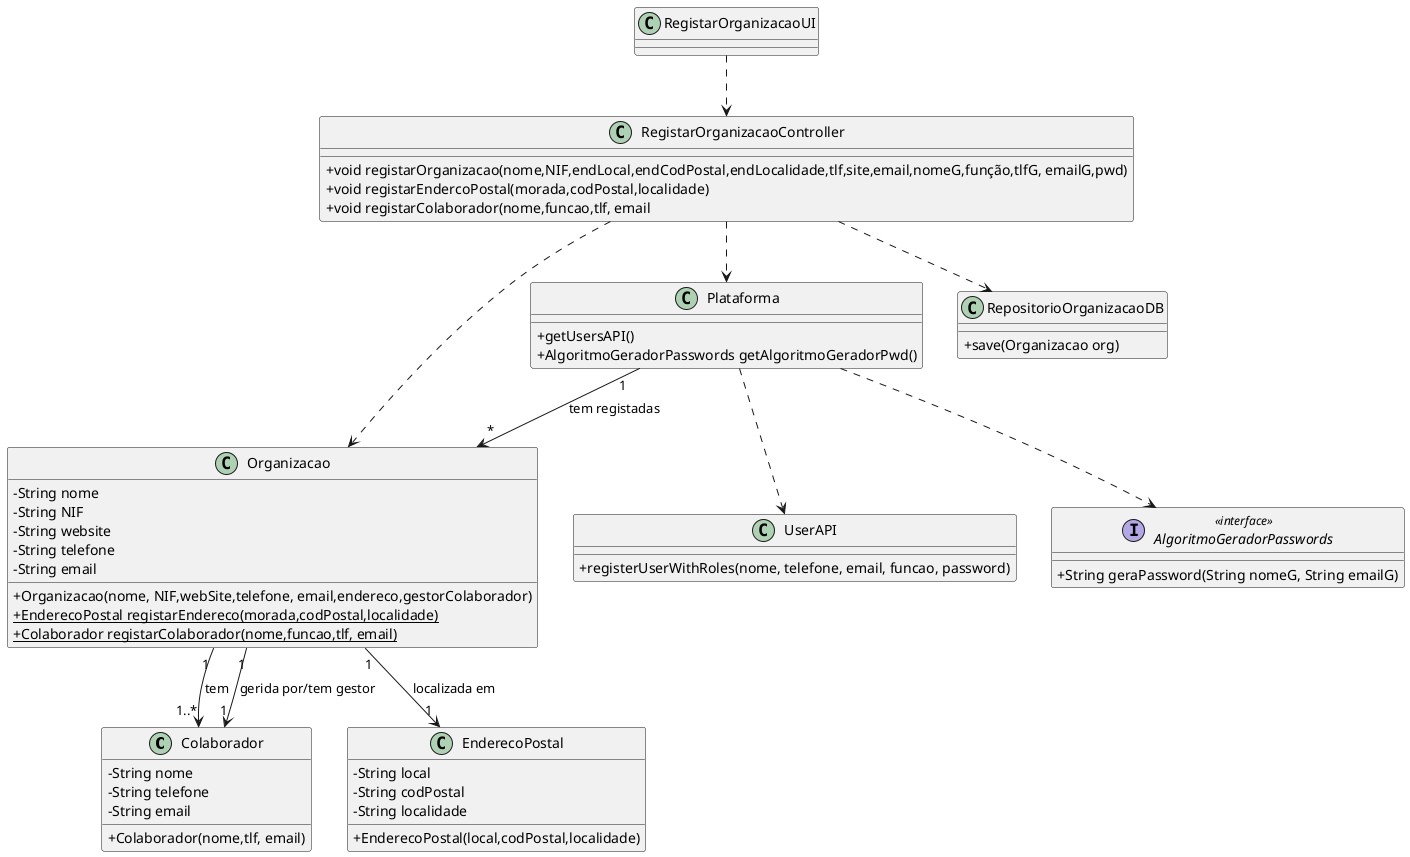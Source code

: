 @startuml
skinparam classAttributeIconSize 0

class Colaborador {
  -String nome
  -String telefone
  -String email
  +Colaborador(nome,tlf, email)
}

class EnderecoPostal {
  -String local
  -String codPostal
  -String localidade
  +EnderecoPostal(local,codPostal,localidade)
}

class Organizacao {
  -String nome
  -String NIF
  -String website
  -String telefone
  -String email
  +Organizacao(nome, NIF,webSite,telefone, email,endereco,gestorColaborador)
  +{static} EnderecoPostal registarEndereco(morada,codPostal,localidade)
  +{static} Colaborador registarColaborador(nome,funcao,tlf, email)
}

class Plataforma {
  +getUsersAPI()
  +AlgoritmoGeradorPasswords getAlgoritmoGeradorPwd()
}

class UserAPI {
   +registerUserWithRoles(nome, telefone, email, funcao, password)
}

interface AlgoritmoGeradorPasswords <<interface>>{
   +String geraPassword(String nomeG, String emailG)
}

class RegistarOrganizacaoController {
    +void registarOrganizacao(nome,NIF,endLocal,endCodPostal,endLocalidade,tlf,site,email,nomeG,função,tlfG, emailG,pwd)
    +void registarEndercoPostal(morada,codPostal,localidade)
    +void registarColaborador(nome,funcao,tlf, email
}

class RegistarOrganizacaoUI {
}

class RepositorioOrganizacaoDB {
  +save(Organizacao org)
}

RegistarOrganizacaoUI ..> RegistarOrganizacaoController
RegistarOrganizacaoController ..> Plataforma
RegistarOrganizacaoController ..> Organizacao
RegistarOrganizacaoController ..> RepositorioOrganizacaoDB

Plataforma "1" --> "*" Organizacao : tem registadas
Plataforma ..> UserAPI
Plataforma ..> AlgoritmoGeradorPasswords
Organizacao "1" --> "1..*" Colaborador: tem
Organizacao "1" --> "1" Colaborador: gerida por/tem gestor
Organizacao "1" --> "1" EnderecoPostal: localizada em

@enduml